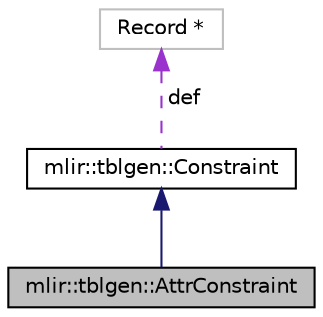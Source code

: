 digraph "mlir::tblgen::AttrConstraint"
{
  bgcolor="transparent";
  edge [fontname="Helvetica",fontsize="10",labelfontname="Helvetica",labelfontsize="10"];
  node [fontname="Helvetica",fontsize="10",shape=record];
  Node6 [label="mlir::tblgen::AttrConstraint",height=0.2,width=0.4,color="black", fillcolor="grey75", style="filled", fontcolor="black"];
  Node7 -> Node6 [dir="back",color="midnightblue",fontsize="10",style="solid",fontname="Helvetica"];
  Node7 [label="mlir::tblgen::Constraint",height=0.2,width=0.4,color="black",URL="$classmlir_1_1tblgen_1_1Constraint.html"];
  Node8 -> Node7 [dir="back",color="darkorchid3",fontsize="10",style="dashed",label=" def" ,fontname="Helvetica"];
  Node8 [label="Record *",height=0.2,width=0.4,color="grey75"];
}
